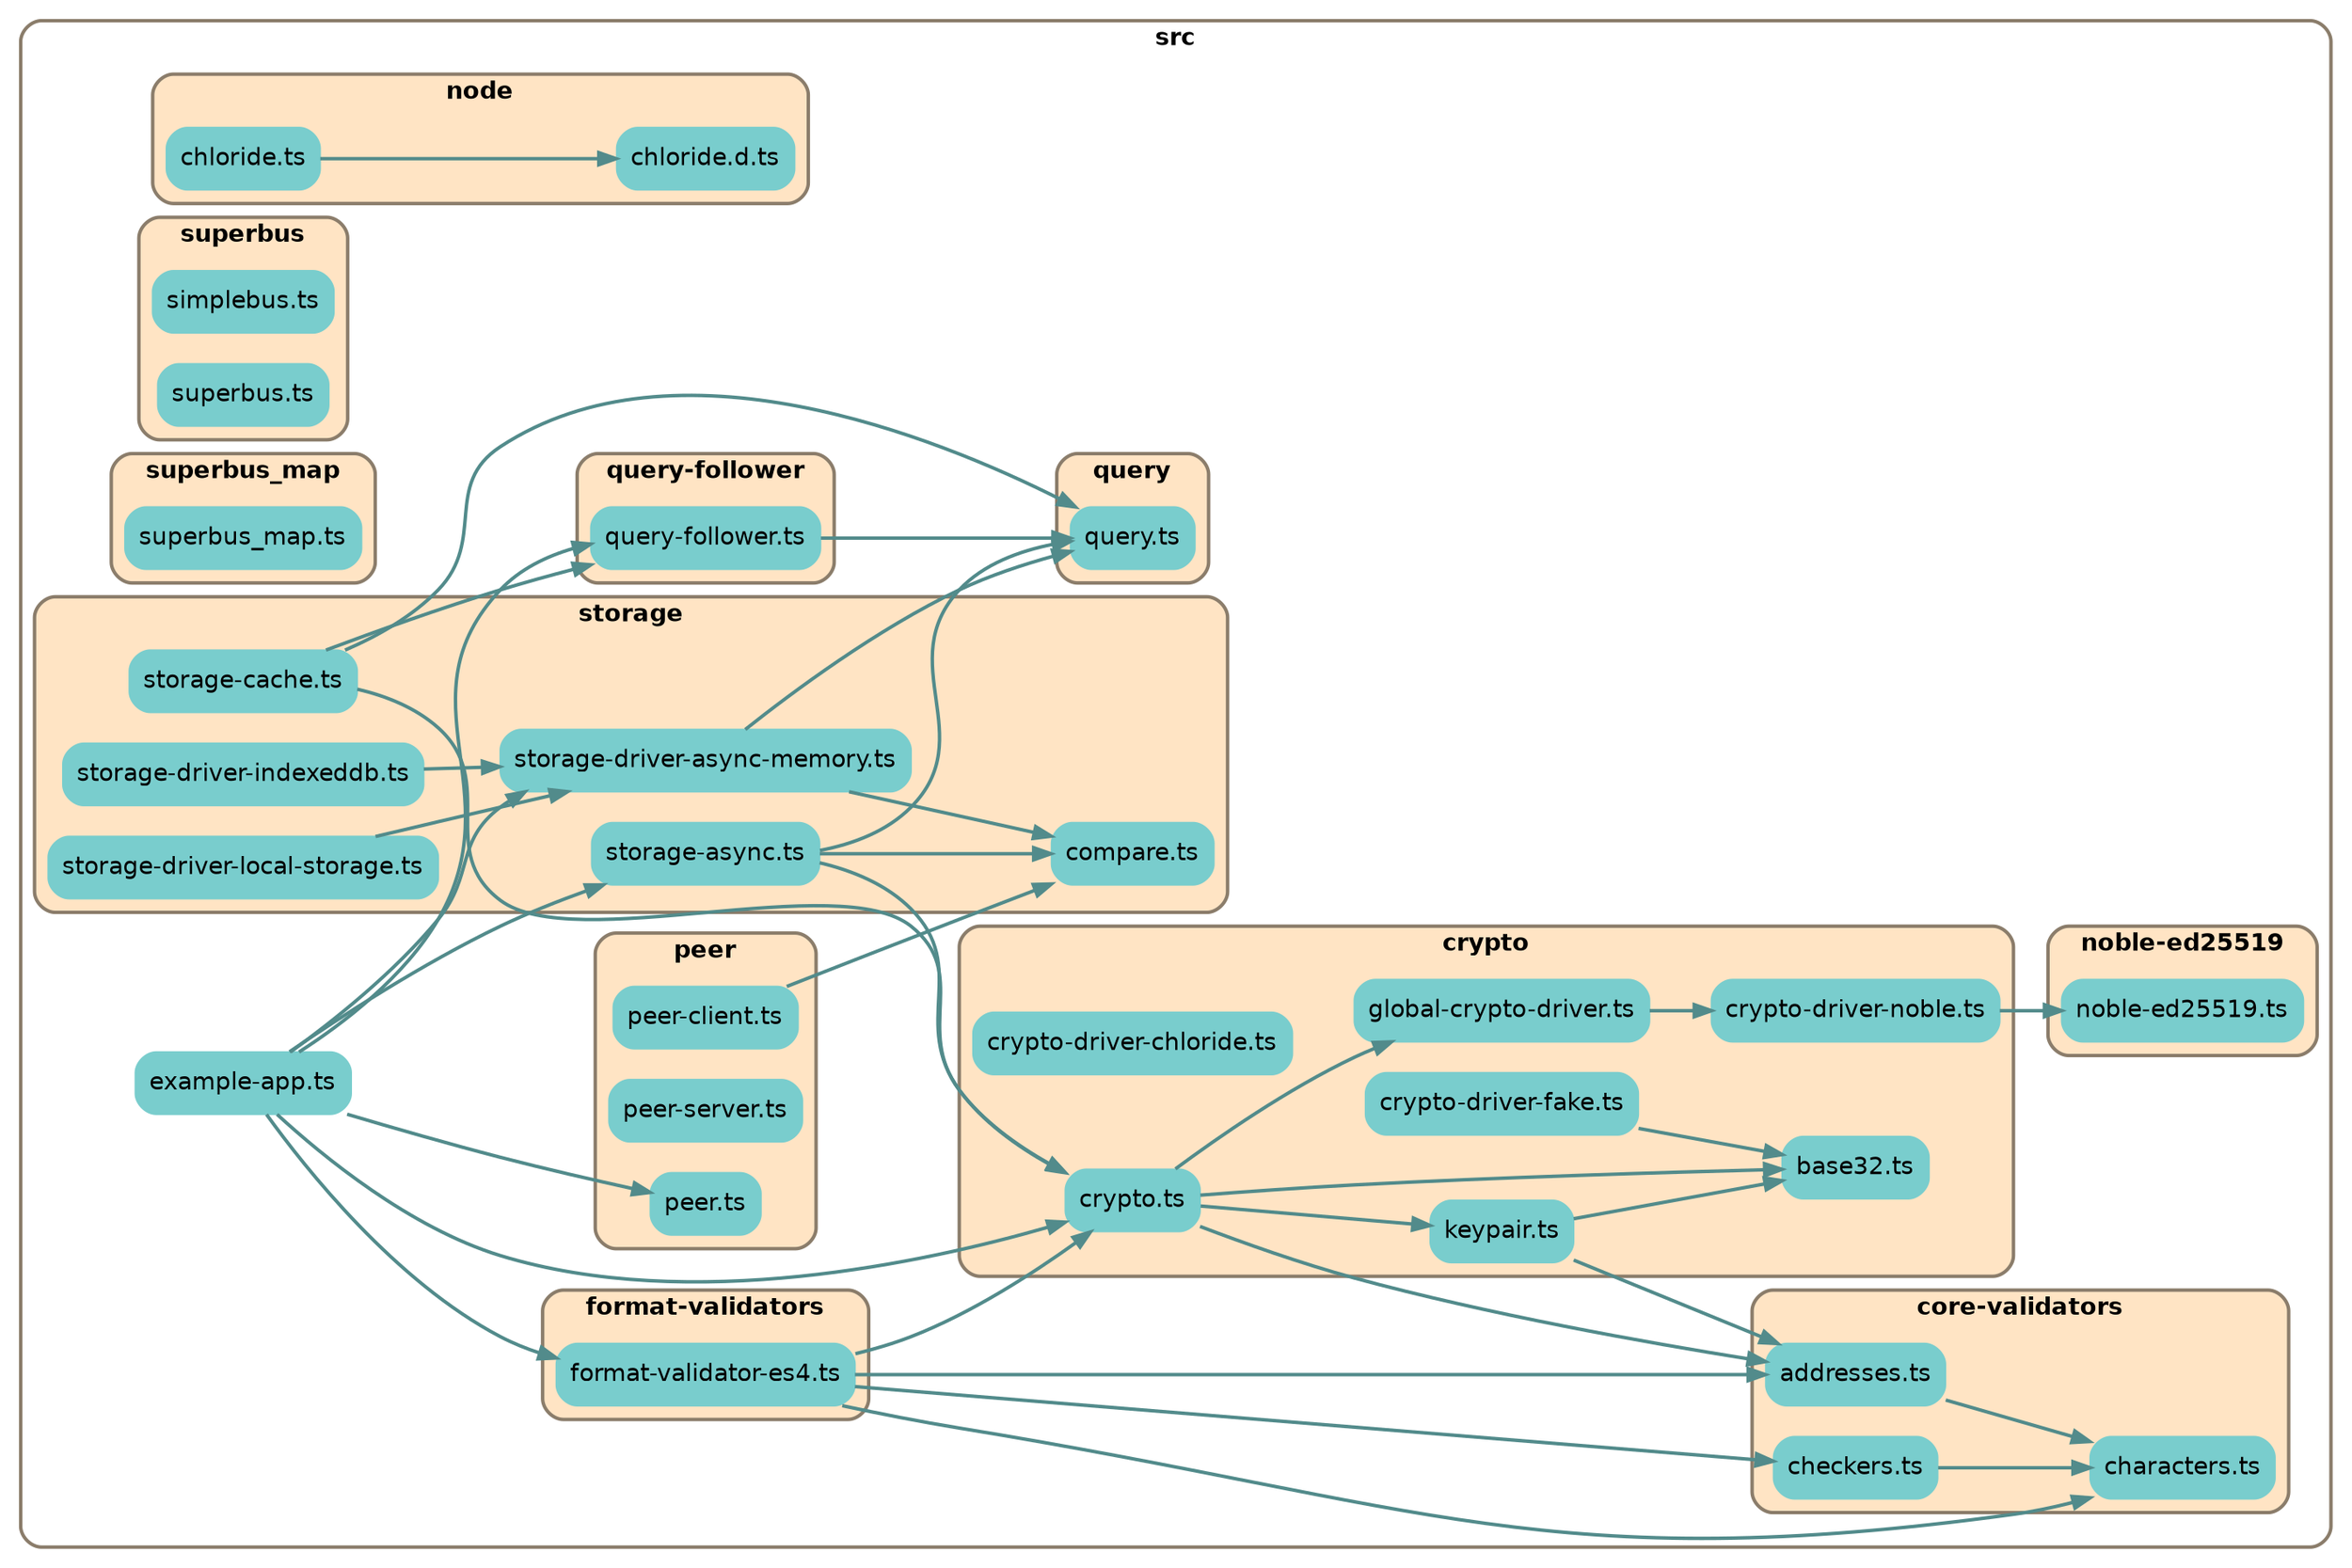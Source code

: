 
digraph G {
    //splines=line;
    //splines=polyline;
    splines=true;
    rankdir=LR;
    //newrank=true;
    compound=true;
    graph [fontname = "helvetica"];  // dpi=72
    node [fontname = "helvetica"];
    edge [fontname = "helvetica"];
    
    // files in their folder clusters

    subgraph cluster4626744552 {
        label=<<b>src</b>>;
        style="rounded";
        color=bisque4;
        penwidth=2;
                    
        "src/example-app.ts" [label="example-app.ts", shape=rectangle; style="rounded,filled"; color=darkslategray3];

        subgraph cluster8076274598 {
            label=<<b>core-validators</b>>;
            style="rounded,filled";
            fillcolor=bisque;
            color=bisque4;
            penwidth=2;
                    
            "src/core-validators/addresses.ts" [label="addresses.ts", shape=rectangle; style="rounded,filled"; color=darkslategray3];
            "src/core-validators/characters.ts" [label="characters.ts", shape=rectangle; style="rounded,filled"; color=darkslategray3];
            "src/core-validators/checkers.ts" [label="checkers.ts", shape=rectangle; style="rounded,filled"; color=darkslategray3];
        }

        subgraph cluster5335403904 {
            label=<<b>crypto</b>>;
            style="rounded,filled";
            fillcolor=bisque;
            color=bisque4;
            penwidth=2;
                    
            "src/crypto/base32.ts" [label="base32.ts", shape=rectangle; style="rounded,filled"; color=darkslategray3];
            "src/crypto/crypto-driver-chloride.ts" [label="crypto-driver-chloride.ts", shape=rectangle; style="rounded,filled"; color=darkslategray3];
            "src/crypto/crypto-driver-fake.ts" [label="crypto-driver-fake.ts", shape=rectangle; style="rounded,filled"; color=darkslategray3];
            "src/crypto/crypto-driver-noble.ts" [label="crypto-driver-noble.ts", shape=rectangle; style="rounded,filled"; color=darkslategray3];
            "src/crypto/crypto.ts" [label="crypto.ts", shape=rectangle; style="rounded,filled"; color=darkslategray3];
            "src/crypto/global-crypto-driver.ts" [label="global-crypto-driver.ts", shape=rectangle; style="rounded,filled"; color=darkslategray3];
            "src/crypto/keypair.ts" [label="keypair.ts", shape=rectangle; style="rounded,filled"; color=darkslategray3];
        }

        subgraph cluster5510426513 {
            label=<<b>format-validators</b>>;
            style="rounded,filled";
            fillcolor=bisque;
            color=bisque4;
            penwidth=2;
                    
            "src/format-validators/format-validator-es4.ts" [label="format-validator-es4.ts", shape=rectangle; style="rounded,filled"; color=darkslategray3];
        }

        subgraph cluster5479328081 {
            label=<<b>noble-ed25519</b>>;
            style="rounded,filled";
            fillcolor=bisque;
            color=bisque4;
            penwidth=2;
                    
            "src/noble-ed25519/noble-ed25519.ts" [label="noble-ed25519.ts", shape=rectangle; style="rounded,filled"; color=darkslategray3];
        }

        subgraph cluster8937915439 {
            label=<<b>node</b>>;
            style="rounded,filled";
            fillcolor=bisque;
            color=bisque4;
            penwidth=2;
                    
            "src/node/chloride.d.ts" [label="chloride.d.ts", shape=rectangle; style="rounded,filled"; color=darkslategray3];
            "src/node/chloride.ts" [label="chloride.ts", shape=rectangle; style="rounded,filled"; color=darkslategray3];
        }

        subgraph cluster984634690 {
            label=<<b>peer</b>>;
            style="rounded,filled";
            fillcolor=bisque;
            color=bisque4;
            penwidth=2;
                    
            "src/peer/peer-client.ts" [label="peer-client.ts", shape=rectangle; style="rounded,filled"; color=darkslategray3];
            "src/peer/peer-server.ts" [label="peer-server.ts", shape=rectangle; style="rounded,filled"; color=darkslategray3];
            "src/peer/peer.ts" [label="peer.ts", shape=rectangle; style="rounded,filled"; color=darkslategray3];
        }

        subgraph cluster7939876572 {
            label=<<b>query-follower</b>>;
            style="rounded,filled";
            fillcolor=bisque;
            color=bisque4;
            penwidth=2;
                    
            "src/query-follower/query-follower.ts" [label="query-follower.ts", shape=rectangle; style="rounded,filled"; color=darkslategray3];
        }

        subgraph cluster4555387081 {
            label=<<b>query</b>>;
            style="rounded,filled";
            fillcolor=bisque;
            color=bisque4;
            penwidth=2;
                    
            "src/query/query.ts" [label="query.ts", shape=rectangle; style="rounded,filled"; color=darkslategray3];
        }

        subgraph cluster8885075284 {
            label=<<b>storage</b>>;
            style="rounded,filled";
            fillcolor=bisque;
            color=bisque4;
            penwidth=2;
                    
            "src/storage/compare.ts" [label="compare.ts", shape=rectangle; style="rounded,filled"; color=darkslategray3];
            "src/storage/storage-async.ts" [label="storage-async.ts", shape=rectangle; style="rounded,filled"; color=darkslategray3];
            "src/storage/storage-cache.ts" [label="storage-cache.ts", shape=rectangle; style="rounded,filled"; color=darkslategray3];
            "src/storage/storage-driver-async-memory.ts" [label="storage-driver-async-memory.ts", shape=rectangle; style="rounded,filled"; color=darkslategray3];
            "src/storage/storage-driver-indexeddb.ts" [label="storage-driver-indexeddb.ts", shape=rectangle; style="rounded,filled"; color=darkslategray3];
            "src/storage/storage-driver-local-storage.ts" [label="storage-driver-local-storage.ts", shape=rectangle; style="rounded,filled"; color=darkslategray3];
        }

        subgraph cluster3081911620 {
            label=<<b>superbus</b>>;
            style="rounded,filled";
            fillcolor=bisque;
            color=bisque4;
            penwidth=2;
                    
            "src/superbus/simplebus.ts" [label="simplebus.ts", shape=rectangle; style="rounded,filled"; color=darkslategray3];
            "src/superbus/superbus.ts" [label="superbus.ts", shape=rectangle; style="rounded,filled"; color=darkslategray3];
        }

        subgraph cluster4986110711 {
            label=<<b>superbus_map</b>>;
            style="rounded,filled";
            fillcolor=bisque;
            color=bisque4;
            penwidth=2;
                    
            "src/superbus_map/superbus_map.ts" [label="superbus_map.ts", shape=rectangle; style="rounded,filled"; color=darkslategray3];
        }
    }

    // edges between files
    "src/core-validators/addresses.ts" -> "src/core-validators/characters.ts" [penwidth=2; color=darkslategray4];
    "src/core-validators/checkers.ts" -> "src/core-validators/characters.ts" [penwidth=2; color=darkslategray4];
    "src/crypto/crypto-driver-fake.ts" -> "src/crypto/base32.ts" [penwidth=2; color=darkslategray4];
    "src/crypto/crypto-driver-noble.ts" -> "src/noble-ed25519/noble-ed25519.ts" [penwidth=2; color=darkslategray4];
    "src/crypto/crypto.ts" -> "src/crypto/base32.ts" [penwidth=2; color=darkslategray4];
    "src/crypto/crypto.ts" -> "src/crypto/keypair.ts" [penwidth=2; color=darkslategray4];
    "src/crypto/crypto.ts" -> "src/core-validators/addresses.ts" [penwidth=2; color=darkslategray4];
    "src/crypto/crypto.ts" -> "src/crypto/global-crypto-driver.ts" [penwidth=2; color=darkslategray4];
    "src/crypto/global-crypto-driver.ts" -> "src/crypto/crypto-driver-noble.ts" [penwidth=2; color=darkslategray4];
    "src/crypto/keypair.ts" -> "src/crypto/base32.ts" [penwidth=2; color=darkslategray4];
    "src/crypto/keypair.ts" -> "src/core-validators/addresses.ts" [penwidth=2; color=darkslategray4];
    "src/example-app.ts" -> "src/format-validators/format-validator-es4.ts" [penwidth=2; color=darkslategray4];
    "src/example-app.ts" -> "src/storage/storage-driver-async-memory.ts" [penwidth=2; color=darkslategray4];
    "src/example-app.ts" -> "src/storage/storage-async.ts" [penwidth=2; color=darkslategray4];
    "src/example-app.ts" -> "src/crypto/crypto.ts" [penwidth=2; color=darkslategray4];
    "src/example-app.ts" -> "src/query-follower/query-follower.ts" [penwidth=2; color=darkslategray4];
    "src/example-app.ts" -> "src/peer/peer.ts" [penwidth=2; color=darkslategray4];
    "src/format-validators/format-validator-es4.ts" -> "src/crypto/crypto.ts" [penwidth=2; color=darkslategray4];
    "src/format-validators/format-validator-es4.ts" -> "src/core-validators/characters.ts" [penwidth=2; color=darkslategray4];
    "src/format-validators/format-validator-es4.ts" -> "src/core-validators/checkers.ts" [penwidth=2; color=darkslategray4];
    "src/format-validators/format-validator-es4.ts" -> "src/core-validators/addresses.ts" [penwidth=2; color=darkslategray4];
    "src/node/chloride.ts" -> "src/node/chloride.d.ts" [penwidth=2; color=darkslategray4];
    "src/peer/peer-client.ts" -> "src/storage/compare.ts" [penwidth=2; color=darkslategray4];
    "src/query-follower/query-follower.ts" -> "src/query/query.ts" [penwidth=2; color=darkslategray4];
    "src/storage/storage-async.ts" -> "src/storage/compare.ts" [penwidth=2; color=darkslategray4];
    "src/storage/storage-async.ts" -> "src/crypto/crypto.ts" [penwidth=2; color=darkslategray4];
    "src/storage/storage-async.ts" -> "src/query/query.ts" [penwidth=2; color=darkslategray4];
    "src/storage/storage-cache.ts" -> "src/query/query.ts" [penwidth=2; color=darkslategray4];
    "src/storage/storage-cache.ts" -> "src/query-follower/query-follower.ts" [penwidth=2; color=darkslategray4];
    "src/storage/storage-cache.ts" -> "src/crypto/crypto.ts" [penwidth=2; color=darkslategray4];
    "src/storage/storage-driver-async-memory.ts" -> "src/storage/compare.ts" [penwidth=2; color=darkslategray4];
    "src/storage/storage-driver-async-memory.ts" -> "src/query/query.ts" [penwidth=2; color=darkslategray4];
    "src/storage/storage-driver-indexeddb.ts" -> "src/storage/storage-driver-async-memory.ts" [penwidth=2; color=darkslategray4];
    "src/storage/storage-driver-local-storage.ts" -> "src/storage/storage-driver-async-memory.ts" [penwidth=2; color=darkslategray4];

}
